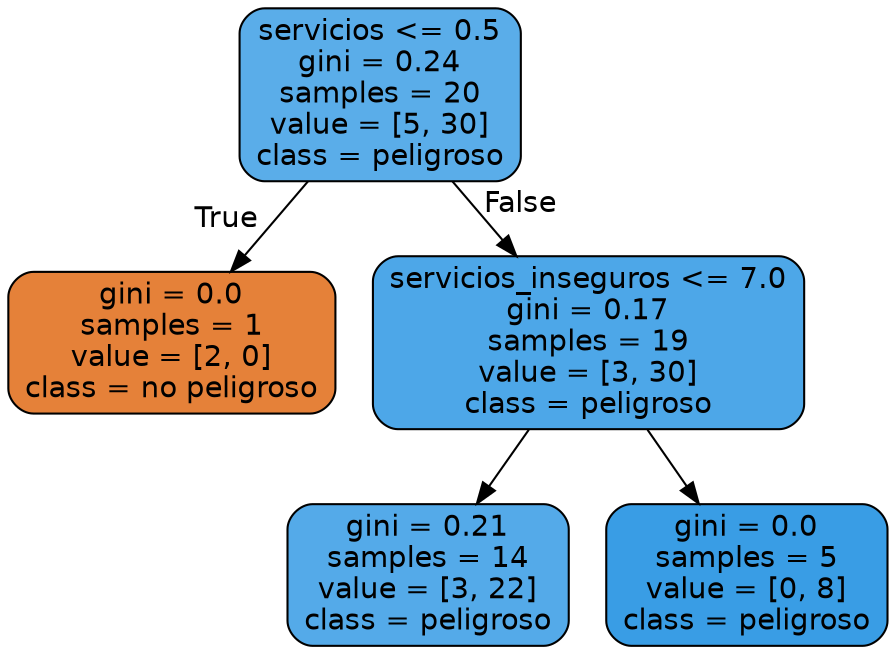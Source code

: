 digraph Tree {
node [shape=box, style="filled, rounded", color="black", fontname="helvetica"] ;
edge [fontname="helvetica"] ;
0 [label="servicios <= 0.5\ngini = 0.24\nsamples = 20\nvalue = [5, 30]\nclass = peligroso", fillcolor="#5aade9"] ;
1 [label="gini = 0.0\nsamples = 1\nvalue = [2, 0]\nclass = no peligroso", fillcolor="#e58139"] ;
0 -> 1 [labeldistance=2.5, labelangle=45, headlabel="True"] ;
2 [label="servicios_inseguros <= 7.0\ngini = 0.17\nsamples = 19\nvalue = [3, 30]\nclass = peligroso", fillcolor="#4da7e8"] ;
0 -> 2 [labeldistance=2.5, labelangle=-45, headlabel="False"] ;
3 [label="gini = 0.21\nsamples = 14\nvalue = [3, 22]\nclass = peligroso", fillcolor="#54aae9"] ;
2 -> 3 ;
4 [label="gini = 0.0\nsamples = 5\nvalue = [0, 8]\nclass = peligroso", fillcolor="#399de5"] ;
2 -> 4 ;
}